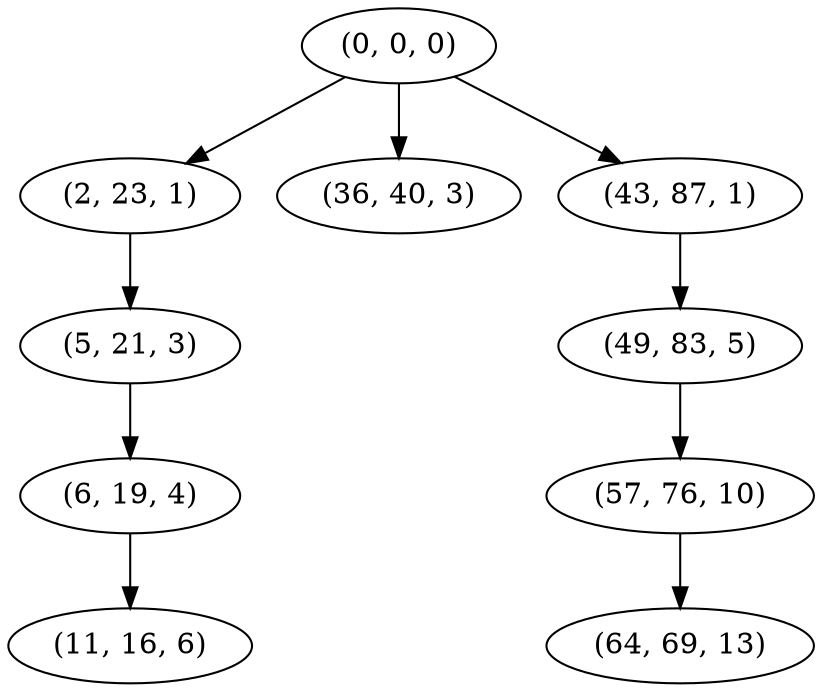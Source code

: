 digraph tree {
    "(0, 0, 0)";
    "(2, 23, 1)";
    "(5, 21, 3)";
    "(6, 19, 4)";
    "(11, 16, 6)";
    "(36, 40, 3)";
    "(43, 87, 1)";
    "(49, 83, 5)";
    "(57, 76, 10)";
    "(64, 69, 13)";
    "(0, 0, 0)" -> "(2, 23, 1)";
    "(0, 0, 0)" -> "(36, 40, 3)";
    "(0, 0, 0)" -> "(43, 87, 1)";
    "(2, 23, 1)" -> "(5, 21, 3)";
    "(5, 21, 3)" -> "(6, 19, 4)";
    "(6, 19, 4)" -> "(11, 16, 6)";
    "(43, 87, 1)" -> "(49, 83, 5)";
    "(49, 83, 5)" -> "(57, 76, 10)";
    "(57, 76, 10)" -> "(64, 69, 13)";
}
